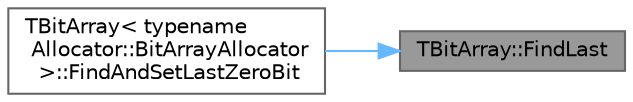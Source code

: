 digraph "TBitArray::FindLast"
{
 // INTERACTIVE_SVG=YES
 // LATEX_PDF_SIZE
  bgcolor="transparent";
  edge [fontname=Helvetica,fontsize=10,labelfontname=Helvetica,labelfontsize=10];
  node [fontname=Helvetica,fontsize=10,shape=box,height=0.2,width=0.4];
  rankdir="RL";
  Node1 [id="Node000001",label="TBitArray::FindLast",height=0.2,width=0.4,color="gray40", fillcolor="grey60", style="filled", fontcolor="black",tooltip="Finds the last occurrence of the specified value (true/false) in the array, and returns the bit index..."];
  Node1 -> Node2 [id="edge1_Node000001_Node000002",dir="back",color="steelblue1",style="solid",tooltip=" "];
  Node2 [id="Node000002",label="TBitArray\< typename\l Allocator::BitArrayAllocator\l \>::FindAndSetLastZeroBit",height=0.2,width=0.4,color="grey40", fillcolor="white", style="filled",URL="$d5/d67/classTBitArray.html#a45f2c090a348501b1a316dd873c01142",tooltip=" "];
}
